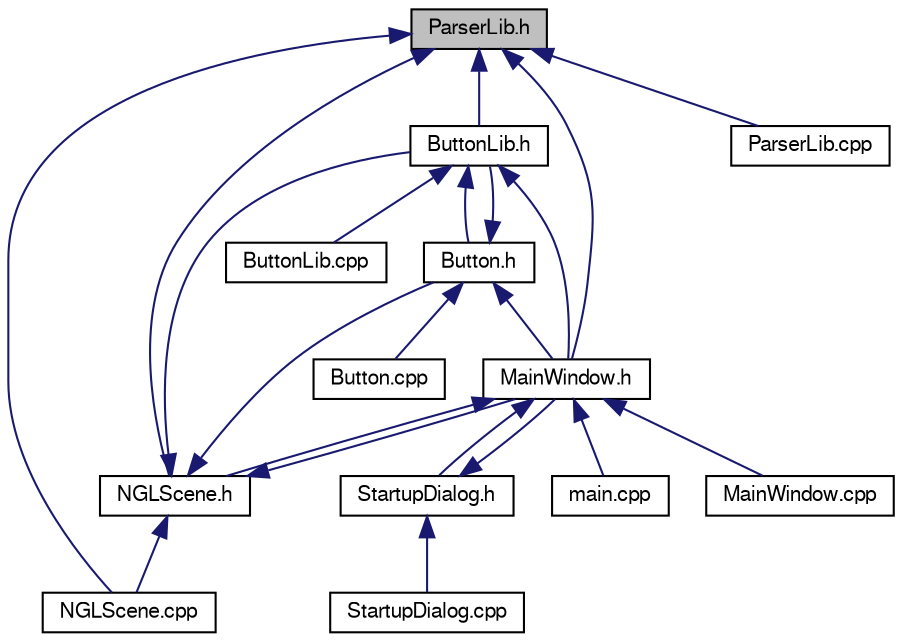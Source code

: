 digraph "ParserLib.h"
{
  edge [fontname="FreeSans",fontsize="10",labelfontname="FreeSans",labelfontsize="10"];
  node [fontname="FreeSans",fontsize="10",shape=record];
  Node1 [label="ParserLib.h",height=0.2,width=0.4,color="black", fillcolor="grey75", style="filled" fontcolor="black"];
  Node1 -> Node2 [dir="back",color="midnightblue",fontsize="10",style="solid"];
  Node2 [label="NGLScene.cpp",height=0.2,width=0.4,color="black", fillcolor="white", style="filled",URL="$_n_g_l_scene_8cpp.html"];
  Node1 -> Node3 [dir="back",color="midnightblue",fontsize="10",style="solid"];
  Node3 [label="ParserLib.cpp",height=0.2,width=0.4,color="black", fillcolor="white", style="filled",URL="$_parser_lib_8cpp.html"];
  Node1 -> Node4 [dir="back",color="midnightblue",fontsize="10",style="solid"];
  Node4 [label="ButtonLib.h",height=0.2,width=0.4,color="black", fillcolor="white", style="filled",URL="$_button_lib_8h.html",tooltip="this class creates a button library to store buttons and set uniform values "];
  Node4 -> Node5 [dir="back",color="midnightblue",fontsize="10",style="solid"];
  Node5 [label="ButtonLib.cpp",height=0.2,width=0.4,color="black", fillcolor="white", style="filled",URL="$_button_lib_8cpp.html"];
  Node4 -> Node6 [dir="back",color="midnightblue",fontsize="10",style="solid"];
  Node6 [label="Button.h",height=0.2,width=0.4,color="black", fillcolor="white", style="filled",URL="$_button_8h.html",tooltip="this class creates a button with a pop up widget that can create modifiable attributes ..."];
  Node6 -> Node7 [dir="back",color="midnightblue",fontsize="10",style="solid"];
  Node7 [label="Button.cpp",height=0.2,width=0.4,color="black", fillcolor="white", style="filled",URL="$_button_8cpp.html"];
  Node6 -> Node4 [dir="back",color="midnightblue",fontsize="10",style="solid"];
  Node6 -> Node8 [dir="back",color="midnightblue",fontsize="10",style="solid"];
  Node8 [label="MainWindow.h",height=0.2,width=0.4,color="black", fillcolor="white", style="filled",URL="$_main_window_8h.html",tooltip="the MainWindow, GUI for our program "];
  Node8 -> Node9 [dir="back",color="midnightblue",fontsize="10",style="solid"];
  Node9 [label="main.cpp",height=0.2,width=0.4,color="black", fillcolor="white", style="filled",URL="$main_8cpp.html"];
  Node8 -> Node10 [dir="back",color="midnightblue",fontsize="10",style="solid"];
  Node10 [label="MainWindow.cpp",height=0.2,width=0.4,color="black", fillcolor="white", style="filled",URL="$_main_window_8cpp.html"];
  Node8 -> Node11 [dir="back",color="midnightblue",fontsize="10",style="solid"];
  Node11 [label="NGLScene.h",height=0.2,width=0.4,color="black", fillcolor="white", style="filled",URL="$_n_g_l_scene_8h.html",tooltip="a modified Qt GL widget class for "];
  Node11 -> Node2 [dir="back",color="midnightblue",fontsize="10",style="solid"];
  Node11 -> Node4 [dir="back",color="midnightblue",fontsize="10",style="solid"];
  Node11 -> Node8 [dir="back",color="midnightblue",fontsize="10",style="solid"];
  Node11 -> Node6 [dir="back",color="midnightblue",fontsize="10",style="solid"];
  Node8 -> Node12 [dir="back",color="midnightblue",fontsize="10",style="solid"];
  Node12 [label="StartupDialog.h",height=0.2,width=0.4,color="black", fillcolor="white", style="filled",URL="$_startup_dialog_8h.html",tooltip="the StatupDialog to do commonly used tasks "];
  Node12 -> Node13 [dir="back",color="midnightblue",fontsize="10",style="solid"];
  Node13 [label="StartupDialog.cpp",height=0.2,width=0.4,color="black", fillcolor="white", style="filled",URL="$_startup_dialog_8cpp.html"];
  Node12 -> Node8 [dir="back",color="midnightblue",fontsize="10",style="solid"];
  Node4 -> Node8 [dir="back",color="midnightblue",fontsize="10",style="solid"];
  Node1 -> Node8 [dir="back",color="midnightblue",fontsize="10",style="solid"];
  Node1 -> Node11 [dir="back",color="midnightblue",fontsize="10",style="solid"];
}
